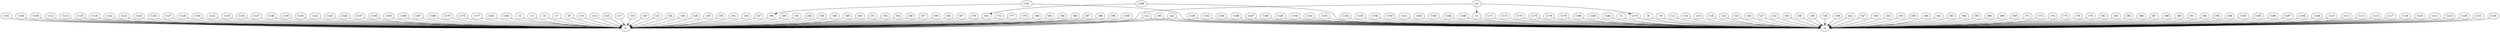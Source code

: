 strict digraph  {
c1;
c2;
v1;
v2;
v3;
v4;
v5;
v6;
v7;
v8;
v9;
v10;
v11;
v12;
v13;
v14;
v15;
v16;
v17;
v18;
v19;
v20;
v21;
v22;
v23;
v24;
v25;
v26;
v27;
v28;
v29;
v30;
v31;
v32;
v33;
v34;
v35;
v36;
v37;
v38;
v39;
v40;
v41;
v42;
v43;
v44;
v45;
v46;
v47;
v48;
v49;
v50;
v51;
v52;
v53;
v54;
v55;
v56;
v57;
v58;
v59;
v60;
v61;
v62;
v63;
v64;
v65;
v66;
v67;
v68;
v69;
v70;
v71;
v72;
v73;
v74;
v75;
v76;
v77;
v78;
v79;
v80;
v81;
v82;
v83;
v84;
v85;
v86;
v87;
v88;
v89;
v90;
v91;
v92;
v93;
v94;
v95;
v96;
v97;
v98;
v99;
v100;
v101;
v102;
v103;
v104;
v105;
v106;
v107;
v108;
v109;
v110;
v111;
v112;
v113;
v114;
v115;
v116;
v117;
v118;
v119;
v120;
v121;
v122;
v123;
v124;
v125;
v126;
v127;
v128;
v129;
v130;
v131;
v132;
v133;
v134;
v135;
v136;
v137;
v138;
v139;
v140;
v141;
v142;
v143;
v144;
v145;
v146;
v147;
v148;
v149;
v150;
v151;
v152;
v153;
v154;
v155;
v156;
v157;
v158;
v159;
v160;
v161;
v162;
v163;
v164;
v165;
v166;
v167;
v168;
v169;
v170;
v171;
v172;
v173;
v174;
v175;
v176;
v177;
v178;
v179;
v180;
v181;
v182;
v183;
v184;
co1;
co2;
v1 -> c2  [weight=1];
v2 -> c1  [weight=1];
v3 -> c1  [weight=1];
v4 -> c1  [weight=1];
v5 -> c2  [weight=1];
v6 -> c2  [weight=1];
v7 -> c1  [weight=1];
v8 -> c1  [weight=1];
v9 -> c2  [weight=1];
v10 -> c1  [weight=1];
v11 -> c2  [weight=1];
v12 -> c1  [weight=1];
v12 -> c2  [weight=1];
v13 -> c2  [weight=1];
v14 -> c1  [weight=1];
v15 -> c2  [weight=1];
v16 -> c1  [weight=1];
v17 -> c1  [weight=1];
v18 -> c2  [weight=1];
v19 -> c1  [weight=1];
v20 -> c1  [weight=1];
v21 -> c1  [weight=1];
v22 -> c2  [weight=1];
v23 -> c2  [weight=1];
v24 -> c1  [weight=1];
v25 -> c2  [weight=1];
v26 -> c1  [weight=1];
v27 -> c2  [weight=1];
v28 -> c1  [weight=1];
v29 -> c1  [weight=1];
v30 -> c1  [weight=1];
v31 -> c1  [weight=1];
v32 -> c2  [weight=1];
v33 -> c2  [weight=1];
v34 -> c1  [weight=1];
v35 -> c2  [weight=1];
v36 -> c2  [weight=1];
v37 -> c1  [weight=1];
v38 -> c2  [weight=1];
v39 -> c2  [weight=1];
v40 -> c1  [weight=1];
v41 -> c1  [weight=1];
v42 -> c2  [weight=1];
v43 -> c1  [weight=1];
v44 -> c1  [weight=1];
v45 -> c1  [weight=1];
v46 -> c1  [weight=1];
v47 -> c2  [weight=1];
v48 -> c2  [weight=1];
v49 -> c1  [weight=1];
v50 -> c1  [weight=1];
v51 -> c1  [weight=1];
v52 -> c2  [weight=1];
v53 -> c1  [weight=1];
v54 -> c1  [weight=1];
v55 -> c2  [weight=1];
v56 -> c1  [weight=1];
v57 -> c1  [weight=1];
v58 -> c2  [weight=1];
v59 -> c1  [weight=1];
v60 -> c2  [weight=1];
v61 -> c2  [weight=1];
v62 -> c1  [weight=1];
v63 -> c2  [weight=1];
v64 -> c2  [weight=1];
v65 -> c2  [weight=1];
v66 -> c2  [weight=1];
v67 -> c1  [weight=1];
v68 -> c2  [weight=1];
v69 -> c2  [weight=1];
v70 -> c1  [weight=1];
v71 -> c2  [weight=1];
v72 -> c1  [weight=1];
v73 -> c2  [weight=1];
v74 -> c2  [weight=1];
v75 -> c2  [weight=1];
v76 -> c2  [weight=1];
v77 -> c1  [weight=1];
v78 -> c2  [weight=1];
v79 -> c1  [weight=1];
v80 -> c1  [weight=1];
v81 -> c2  [weight=1];
v82 -> c2  [weight=1];
v83 -> c1  [weight=1];
v84 -> c2  [weight=1];
v85 -> c1  [weight=1];
v86 -> c2  [weight=1];
v87 -> c2  [weight=1];
v88 -> c2  [weight=1];
v89 -> c2  [weight=1];
v90 -> c1  [weight=1];
v91 -> c2  [weight=1];
v92 -> c2  [weight=1];
v93 -> c2  [weight=1];
v93 -> c1  [weight=1];
v94 -> c1  [weight=1];
v95 -> c2  [weight=1];
v96 -> c2  [weight=1];
v97 -> c1  [weight=1];
v98 -> c1  [weight=1];
v99 -> c1  [weight=1];
v100 -> c1  [weight=1];
v101 -> c1  [weight=1];
v102 -> c2  [weight=1];
v103 -> c1  [weight=1];
v104 -> c1  [weight=1];
v105 -> c2  [weight=1];
v106 -> c2  [weight=1];
v107 -> c2  [weight=1];
v108 -> c2  [weight=1];
v109 -> c2  [weight=1];
v110 -> c2  [weight=1];
v111 -> c2  [weight=1];
v112 -> c1  [weight=1];
v113 -> c2  [weight=1];
v114 -> c1  [weight=1];
v115 -> c2  [weight=1];
v116 -> c1  [weight=1];
v117 -> c2  [weight=1];
v118 -> c2  [weight=1];
v119 -> c1  [weight=1];
v120 -> c2  [weight=1];
v121 -> c2  [weight=1];
v122 -> c1  [weight=1];
v123 -> c2  [weight=1];
v124 -> c1  [weight=1];
v125 -> c1  [weight=1];
v126 -> c1  [weight=1];
v127 -> c1  [weight=1];
v128 -> c1  [weight=1];
v129 -> c2  [weight=1];
v130 -> c1  [weight=1];
v131 -> c2  [weight=1];
v132 -> c1  [weight=1];
v133 -> c1  [weight=1];
v134 -> c1  [weight=1];
v135 -> c2  [weight=1];
v136 -> c2  [weight=1];
v137 -> c1  [weight=1];
v138 -> c1  [weight=1];
v139 -> c1  [weight=1];
v140 -> c1  [weight=1];
v141 -> c1  [weight=1];
v142 -> c2  [weight=1];
v143 -> c1  [weight=1];
v144 -> c2  [weight=1];
v145 -> c1  [weight=1];
v146 -> c2  [weight=1];
v147 -> c2  [weight=1];
v148 -> c2  [weight=1];
v149 -> c2  [weight=1];
v150 -> c2  [weight=1];
v151 -> c2  [weight=1];
v151 -> v94  [weight=1];
v152 -> c2  [weight=1];
v153 -> c2  [weight=1];
v154 -> c2  [weight=1];
v155 -> c2  [weight=1];
v156 -> c2  [weight=1];
v157 -> c1  [weight=1];
v158 -> c1  [weight=1];
v159 -> c2  [weight=1];
v160 -> c2  [weight=1];
v160 -> v41  [weight=1];
v161 -> c2  [weight=1];
v162 -> c2  [weight=1];
v163 -> c2  [weight=1];
v164 -> c2  [weight=1];
v165 -> c1  [weight=1];
v166 -> c1  [weight=1];
v167 -> c1  [weight=1];
v168 -> c2  [weight=1];
v169 -> c1  [weight=1];
v170 -> c1  [weight=1];
v171 -> c2  [weight=1];
v172 -> c2  [weight=1];
v173 -> c2  [weight=1];
v174 -> c2  [weight=1];
v175 -> c1  [weight=1];
v176 -> c2  [weight=1];
v177 -> c1  [weight=1];
v178 -> c2  [weight=1];
v179 -> c2  [weight=1];
v180 -> c2  [weight=1];
v181 -> c1  [weight=1];
v182 -> c1  [weight=1];
v183 -> c2  [weight=1];
v184 -> c2  [weight=1];
co1 -> c1  [weight=1];
co1 -> v174  [weight=1];
co1 -> v5  [weight=1];
co2 -> c2  [weight=1];
co2 -> c1  [weight=1];
}
